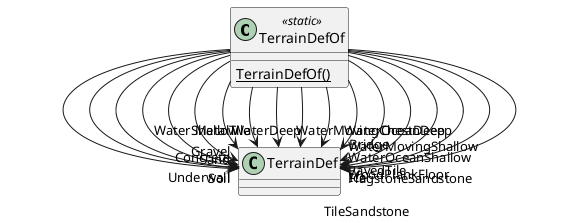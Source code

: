 @startuml
class TerrainDefOf <<static>> {
    {static} TerrainDefOf()
}
TerrainDefOf --> "Sand" TerrainDef
TerrainDefOf --> "Soil" TerrainDef
TerrainDefOf --> "Underwall" TerrainDef
TerrainDefOf --> "Concrete" TerrainDef
TerrainDefOf --> "MetalTile" TerrainDef
TerrainDefOf --> "Gravel" TerrainDef
TerrainDefOf --> "WaterDeep" TerrainDef
TerrainDefOf --> "WaterShallow" TerrainDef
TerrainDefOf --> "WaterMovingChestDeep" TerrainDef
TerrainDefOf --> "WaterMovingShallow" TerrainDef
TerrainDefOf --> "WaterOceanDeep" TerrainDef
TerrainDefOf --> "WaterOceanShallow" TerrainDef
TerrainDefOf --> "PavedTile" TerrainDef
TerrainDefOf --> "WoodPlankFloor" TerrainDef
TerrainDefOf --> "TileSandstone" TerrainDef
TerrainDefOf --> "Ice" TerrainDef
TerrainDefOf --> "FlagstoneSandstone" TerrainDef
TerrainDefOf --> "Bridge" TerrainDef
@enduml

